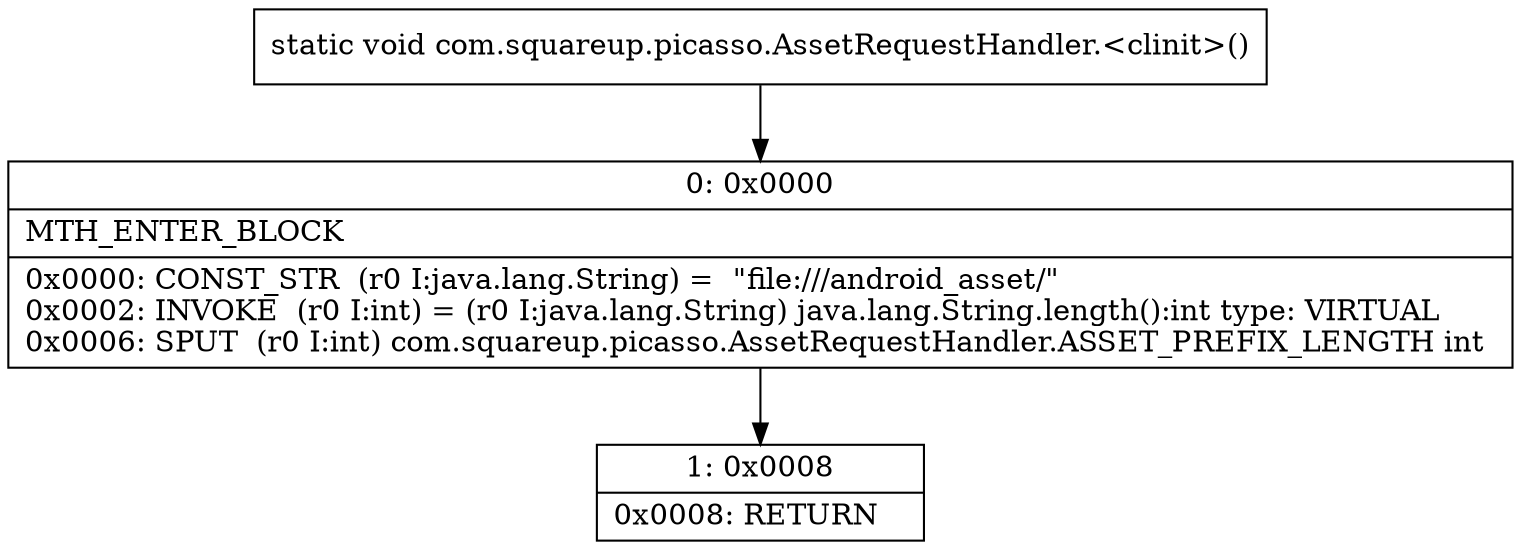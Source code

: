 digraph "CFG forcom.squareup.picasso.AssetRequestHandler.\<clinit\>()V" {
Node_0 [shape=record,label="{0\:\ 0x0000|MTH_ENTER_BLOCK\l|0x0000: CONST_STR  (r0 I:java.lang.String) =  \"file:\/\/\/android_asset\/\" \l0x0002: INVOKE  (r0 I:int) = (r0 I:java.lang.String) java.lang.String.length():int type: VIRTUAL \l0x0006: SPUT  (r0 I:int) com.squareup.picasso.AssetRequestHandler.ASSET_PREFIX_LENGTH int \l}"];
Node_1 [shape=record,label="{1\:\ 0x0008|0x0008: RETURN   \l}"];
MethodNode[shape=record,label="{static void com.squareup.picasso.AssetRequestHandler.\<clinit\>() }"];
MethodNode -> Node_0;
Node_0 -> Node_1;
}

